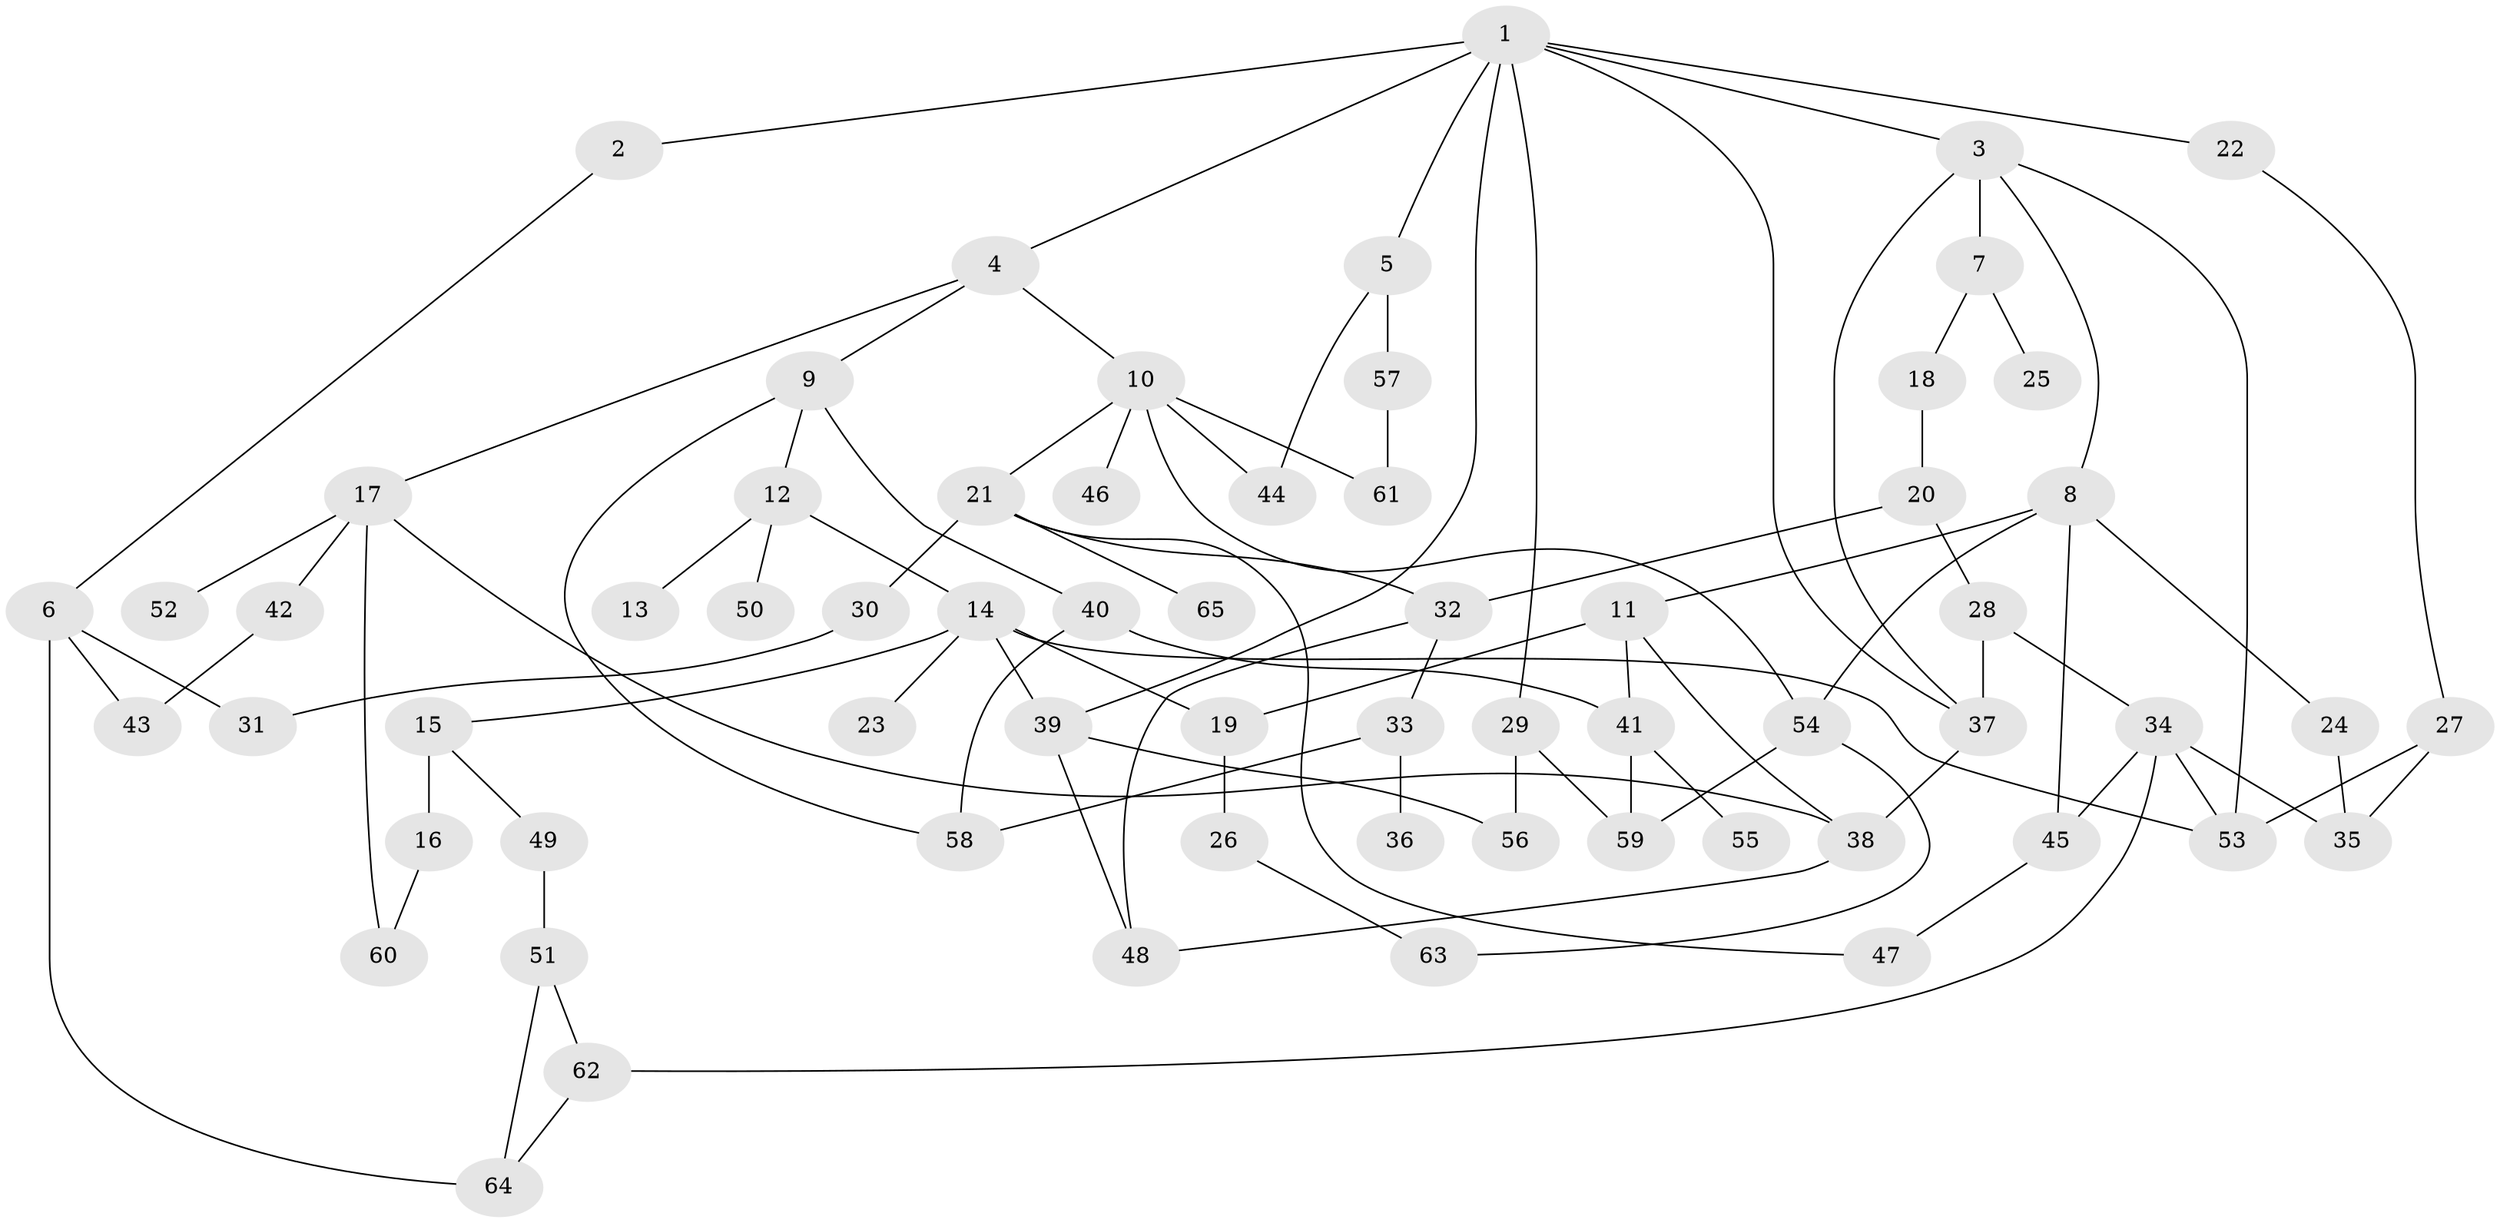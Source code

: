 // coarse degree distribution, {8: 0.044444444444444446, 2: 0.2, 5: 0.1111111111111111, 4: 0.26666666666666666, 7: 0.044444444444444446, 3: 0.15555555555555556, 1: 0.17777777777777778}
// Generated by graph-tools (version 1.1) at 2025/17/03/04/25 18:17:09]
// undirected, 65 vertices, 96 edges
graph export_dot {
graph [start="1"]
  node [color=gray90,style=filled];
  1;
  2;
  3;
  4;
  5;
  6;
  7;
  8;
  9;
  10;
  11;
  12;
  13;
  14;
  15;
  16;
  17;
  18;
  19;
  20;
  21;
  22;
  23;
  24;
  25;
  26;
  27;
  28;
  29;
  30;
  31;
  32;
  33;
  34;
  35;
  36;
  37;
  38;
  39;
  40;
  41;
  42;
  43;
  44;
  45;
  46;
  47;
  48;
  49;
  50;
  51;
  52;
  53;
  54;
  55;
  56;
  57;
  58;
  59;
  60;
  61;
  62;
  63;
  64;
  65;
  1 -- 2;
  1 -- 3;
  1 -- 4;
  1 -- 5;
  1 -- 22;
  1 -- 29;
  1 -- 37;
  1 -- 39;
  2 -- 6;
  3 -- 7;
  3 -- 8;
  3 -- 37;
  3 -- 53;
  4 -- 9;
  4 -- 10;
  4 -- 17;
  5 -- 57;
  5 -- 44;
  6 -- 31;
  6 -- 43;
  6 -- 64;
  7 -- 18;
  7 -- 25;
  8 -- 11;
  8 -- 24;
  8 -- 45;
  8 -- 54;
  9 -- 12;
  9 -- 40;
  9 -- 58;
  10 -- 21;
  10 -- 44;
  10 -- 46;
  10 -- 54;
  10 -- 61;
  11 -- 19;
  11 -- 41;
  11 -- 38;
  12 -- 13;
  12 -- 14;
  12 -- 50;
  14 -- 15;
  14 -- 23;
  14 -- 39;
  14 -- 53;
  14 -- 19;
  15 -- 16;
  15 -- 49;
  16 -- 60;
  17 -- 38;
  17 -- 42;
  17 -- 52;
  17 -- 60;
  18 -- 20;
  19 -- 26;
  20 -- 28;
  20 -- 32;
  21 -- 30;
  21 -- 65;
  21 -- 47;
  21 -- 32;
  22 -- 27;
  24 -- 35;
  26 -- 63;
  27 -- 35;
  27 -- 53;
  28 -- 34;
  28 -- 37;
  29 -- 56;
  29 -- 59;
  30 -- 31;
  32 -- 33;
  32 -- 48;
  33 -- 36;
  33 -- 58;
  34 -- 62;
  34 -- 45;
  34 -- 35;
  34 -- 53;
  37 -- 38;
  38 -- 48;
  39 -- 48;
  39 -- 56;
  40 -- 58;
  40 -- 41;
  41 -- 55;
  41 -- 59;
  42 -- 43;
  45 -- 47;
  49 -- 51;
  51 -- 64;
  51 -- 62;
  54 -- 63;
  54 -- 59;
  57 -- 61;
  62 -- 64;
}
